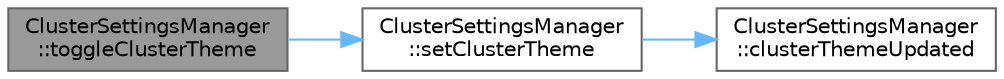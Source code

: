 digraph "ClusterSettingsManager::toggleClusterTheme"
{
 // LATEX_PDF_SIZE
  bgcolor="transparent";
  edge [fontname=Helvetica,fontsize=10,labelfontname=Helvetica,labelfontsize=10];
  node [fontname=Helvetica,fontsize=10,shape=box,height=0.2,width=0.4];
  rankdir="LR";
  Node1 [id="Node000001",label="ClusterSettingsManager\l::toggleClusterTheme",height=0.2,width=0.4,color="gray40", fillcolor="grey60", style="filled", fontcolor="black",tooltip=" "];
  Node1 -> Node2 [id="edge1_Node000001_Node000002",color="steelblue1",style="solid",tooltip=" "];
  Node2 [id="Node000002",label="ClusterSettingsManager\l::setClusterTheme",height=0.2,width=0.4,color="grey40", fillcolor="white", style="filled",URL="$classClusterSettingsManager.html#ae85e9adc14376a37696da9996d812ad5",tooltip=" "];
  Node2 -> Node3 [id="edge2_Node000002_Node000003",color="steelblue1",style="solid",tooltip=" "];
  Node3 [id="Node000003",label="ClusterSettingsManager\l::clusterThemeUpdated",height=0.2,width=0.4,color="grey40", fillcolor="white", style="filled",URL="$classClusterSettingsManager.html#a1005ce9d351512abbb39247355877284",tooltip=" "];
}
